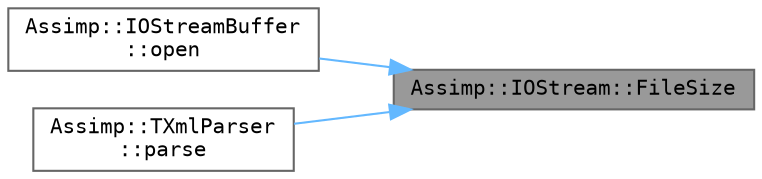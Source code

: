 digraph "Assimp::IOStream::FileSize"
{
 // LATEX_PDF_SIZE
  bgcolor="transparent";
  edge [fontname=Terminal,fontsize=10,labelfontname=Helvetica,labelfontsize=10];
  node [fontname=Terminal,fontsize=10,shape=box,height=0.2,width=0.4];
  rankdir="RL";
  Node1 [label="Assimp::IOStream::FileSize",height=0.2,width=0.4,color="gray40", fillcolor="grey60", style="filled", fontcolor="black",tooltip="Returns filesize Returns the filesize."];
  Node1 -> Node2 [dir="back",color="steelblue1",style="solid"];
  Node2 [label="Assimp::IOStreamBuffer\l::open",height=0.2,width=0.4,color="grey40", fillcolor="white", style="filled",URL="$class_assimp_1_1_i_o_stream_buffer.html#a66c14bc6c35b33bf470be66c470e7a8f",tooltip="Will open the cached access for a given stream."];
  Node1 -> Node3 [dir="back",color="steelblue1",style="solid"];
  Node3 [label="Assimp::TXmlParser\l::parse",height=0.2,width=0.4,color="grey40", fillcolor="white", style="filled",URL="$class_assimp_1_1_t_xml_parser.html#a832c8f496948e43402767853d25b9a4c",tooltip="Will parse an xml-file from a given stream."];
}
